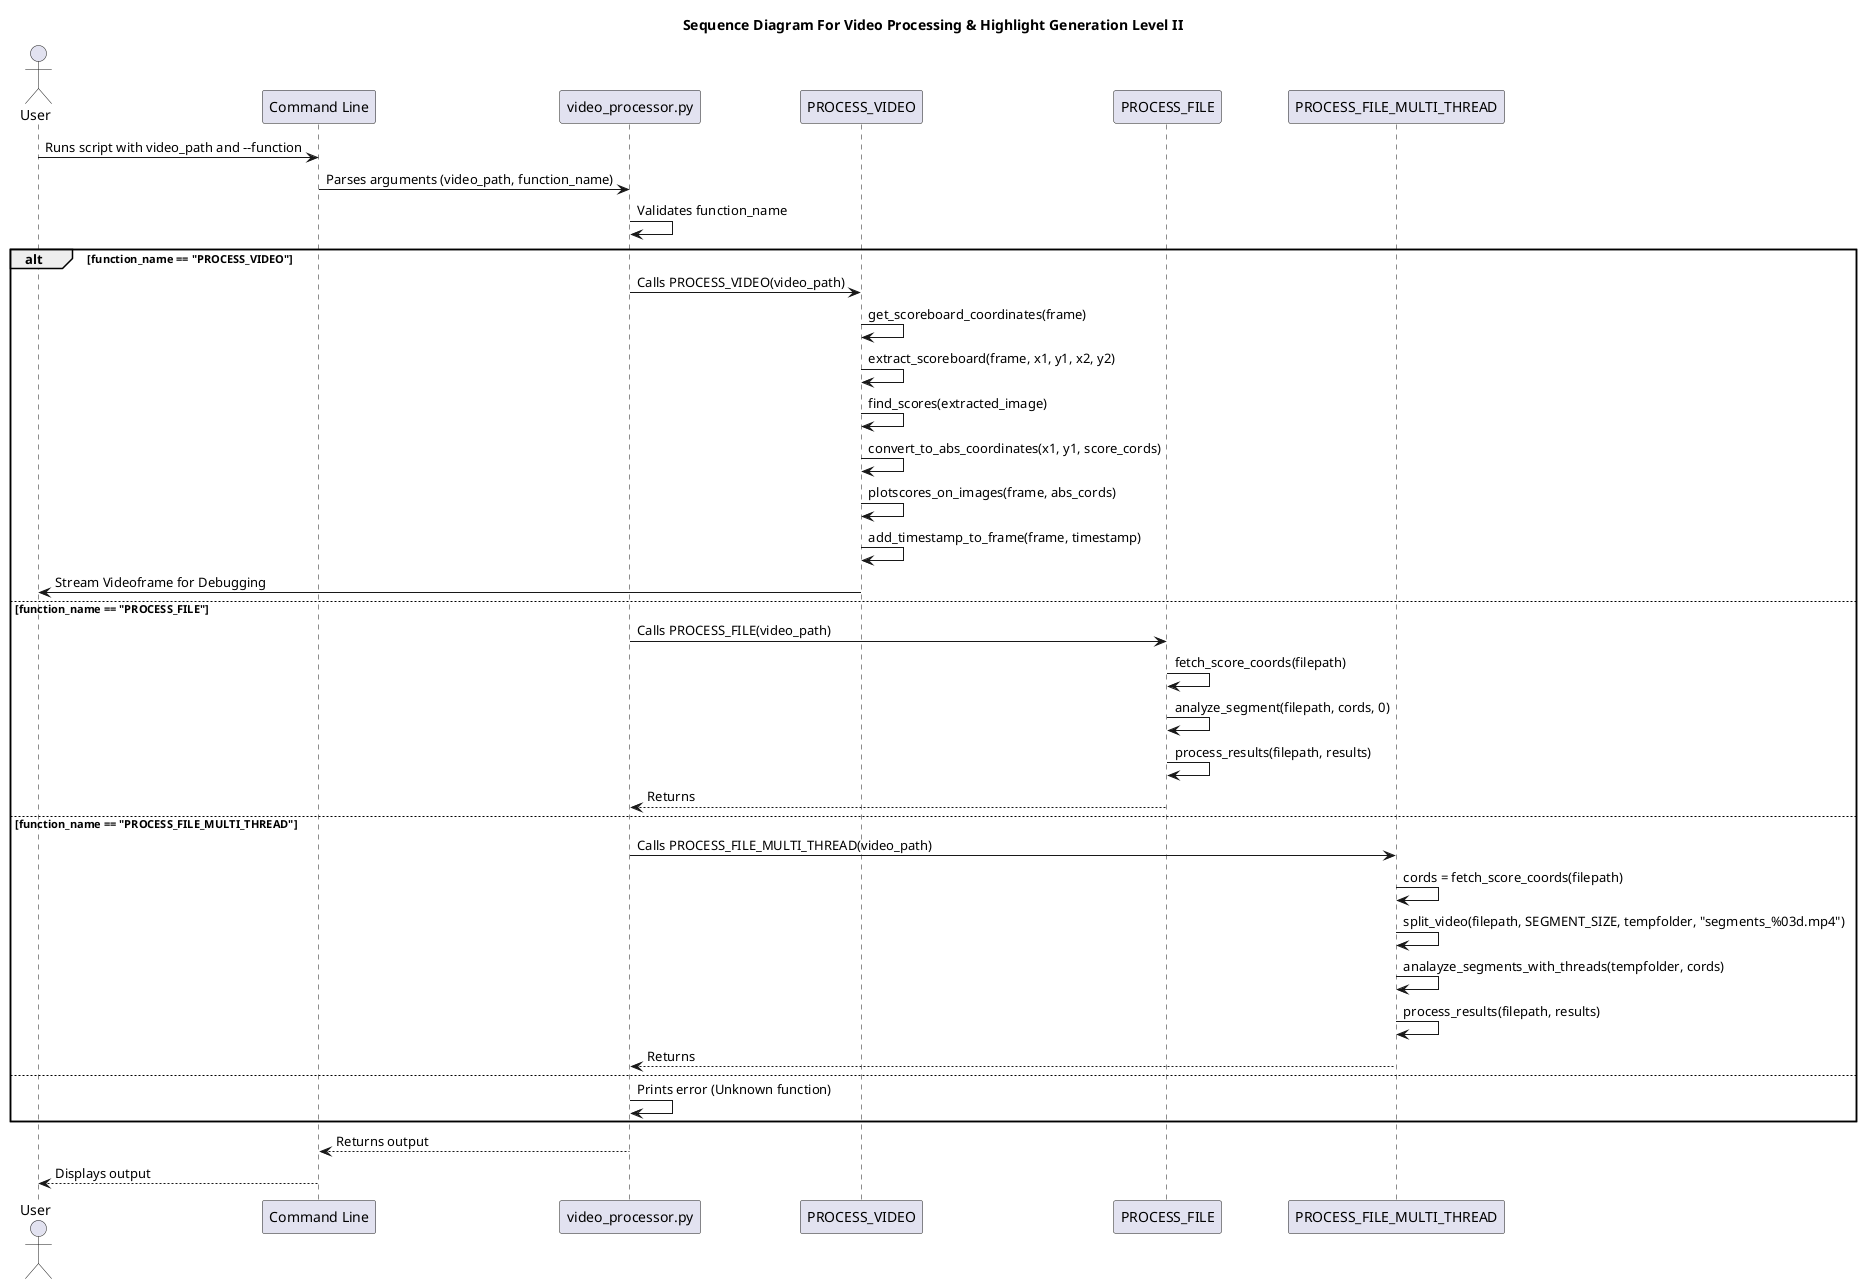 @startuml CLIP_GENIUS_2
title Sequence Diagram For Video Processing & Highlight Generation Level II

actor User
participant "Command Line" as CLI
participant "video_processor.py" as Script
participant "PROCESS_VIDEO" as PV
participant "PROCESS_FILE" as PF
participant "PROCESS_FILE_MULTI_THREAD" as PFT

User -> CLI: Runs script with video_path and --function
CLI -> Script: Parses arguments (video_path, function_name)
Script -> Script: Validates function_name
alt function_name == "PROCESS_VIDEO"
    Script -> PV: Calls PROCESS_VIDEO(video_path)
    PV->PV:get_scoreboard_coordinates(frame)
    PV->PV:extract_scoreboard(frame, x1, y1, x2, y2)
    PV->PV:find_scores(extracted_image)
    PV->PV:convert_to_abs_coordinates(x1, y1, score_cords)
    PV->PV:plotscores_on_images(frame, abs_cords)
    PV->PV:add_timestamp_to_frame(frame, timestamp)
    PV -> User: Stream Videoframe for Debugging
    
else function_name == "PROCESS_FILE"
    Script -> PF: Calls PROCESS_FILE(video_path)
    PF->PF:fetch_score_coords(filepath)
    PF->PF:analyze_segment(filepath, cords, 0)
    PF->PF:process_results(filepath, results)
    PF --> Script: Returns
else function_name == "PROCESS_FILE_MULTI_THREAD"
    Script -> PFT: Calls PROCESS_FILE_MULTI_THREAD(video_path)
    PFT->PFT:cords = fetch_score_coords(filepath)
    PFT->PFT: split_video(filepath, SEGMENT_SIZE, tempfolder, "segments_%03d.mp4")
    PFT->PFT:analayze_segments_with_threads(tempfolder, cords)
    PFT->PFT:process_results(filepath, results)
    PFT --> Script: Returns
else
    Script -> Script: Prints error (Unknown function)
end
Script --> CLI: Returns output
CLI --> User: Displays output

@enduml